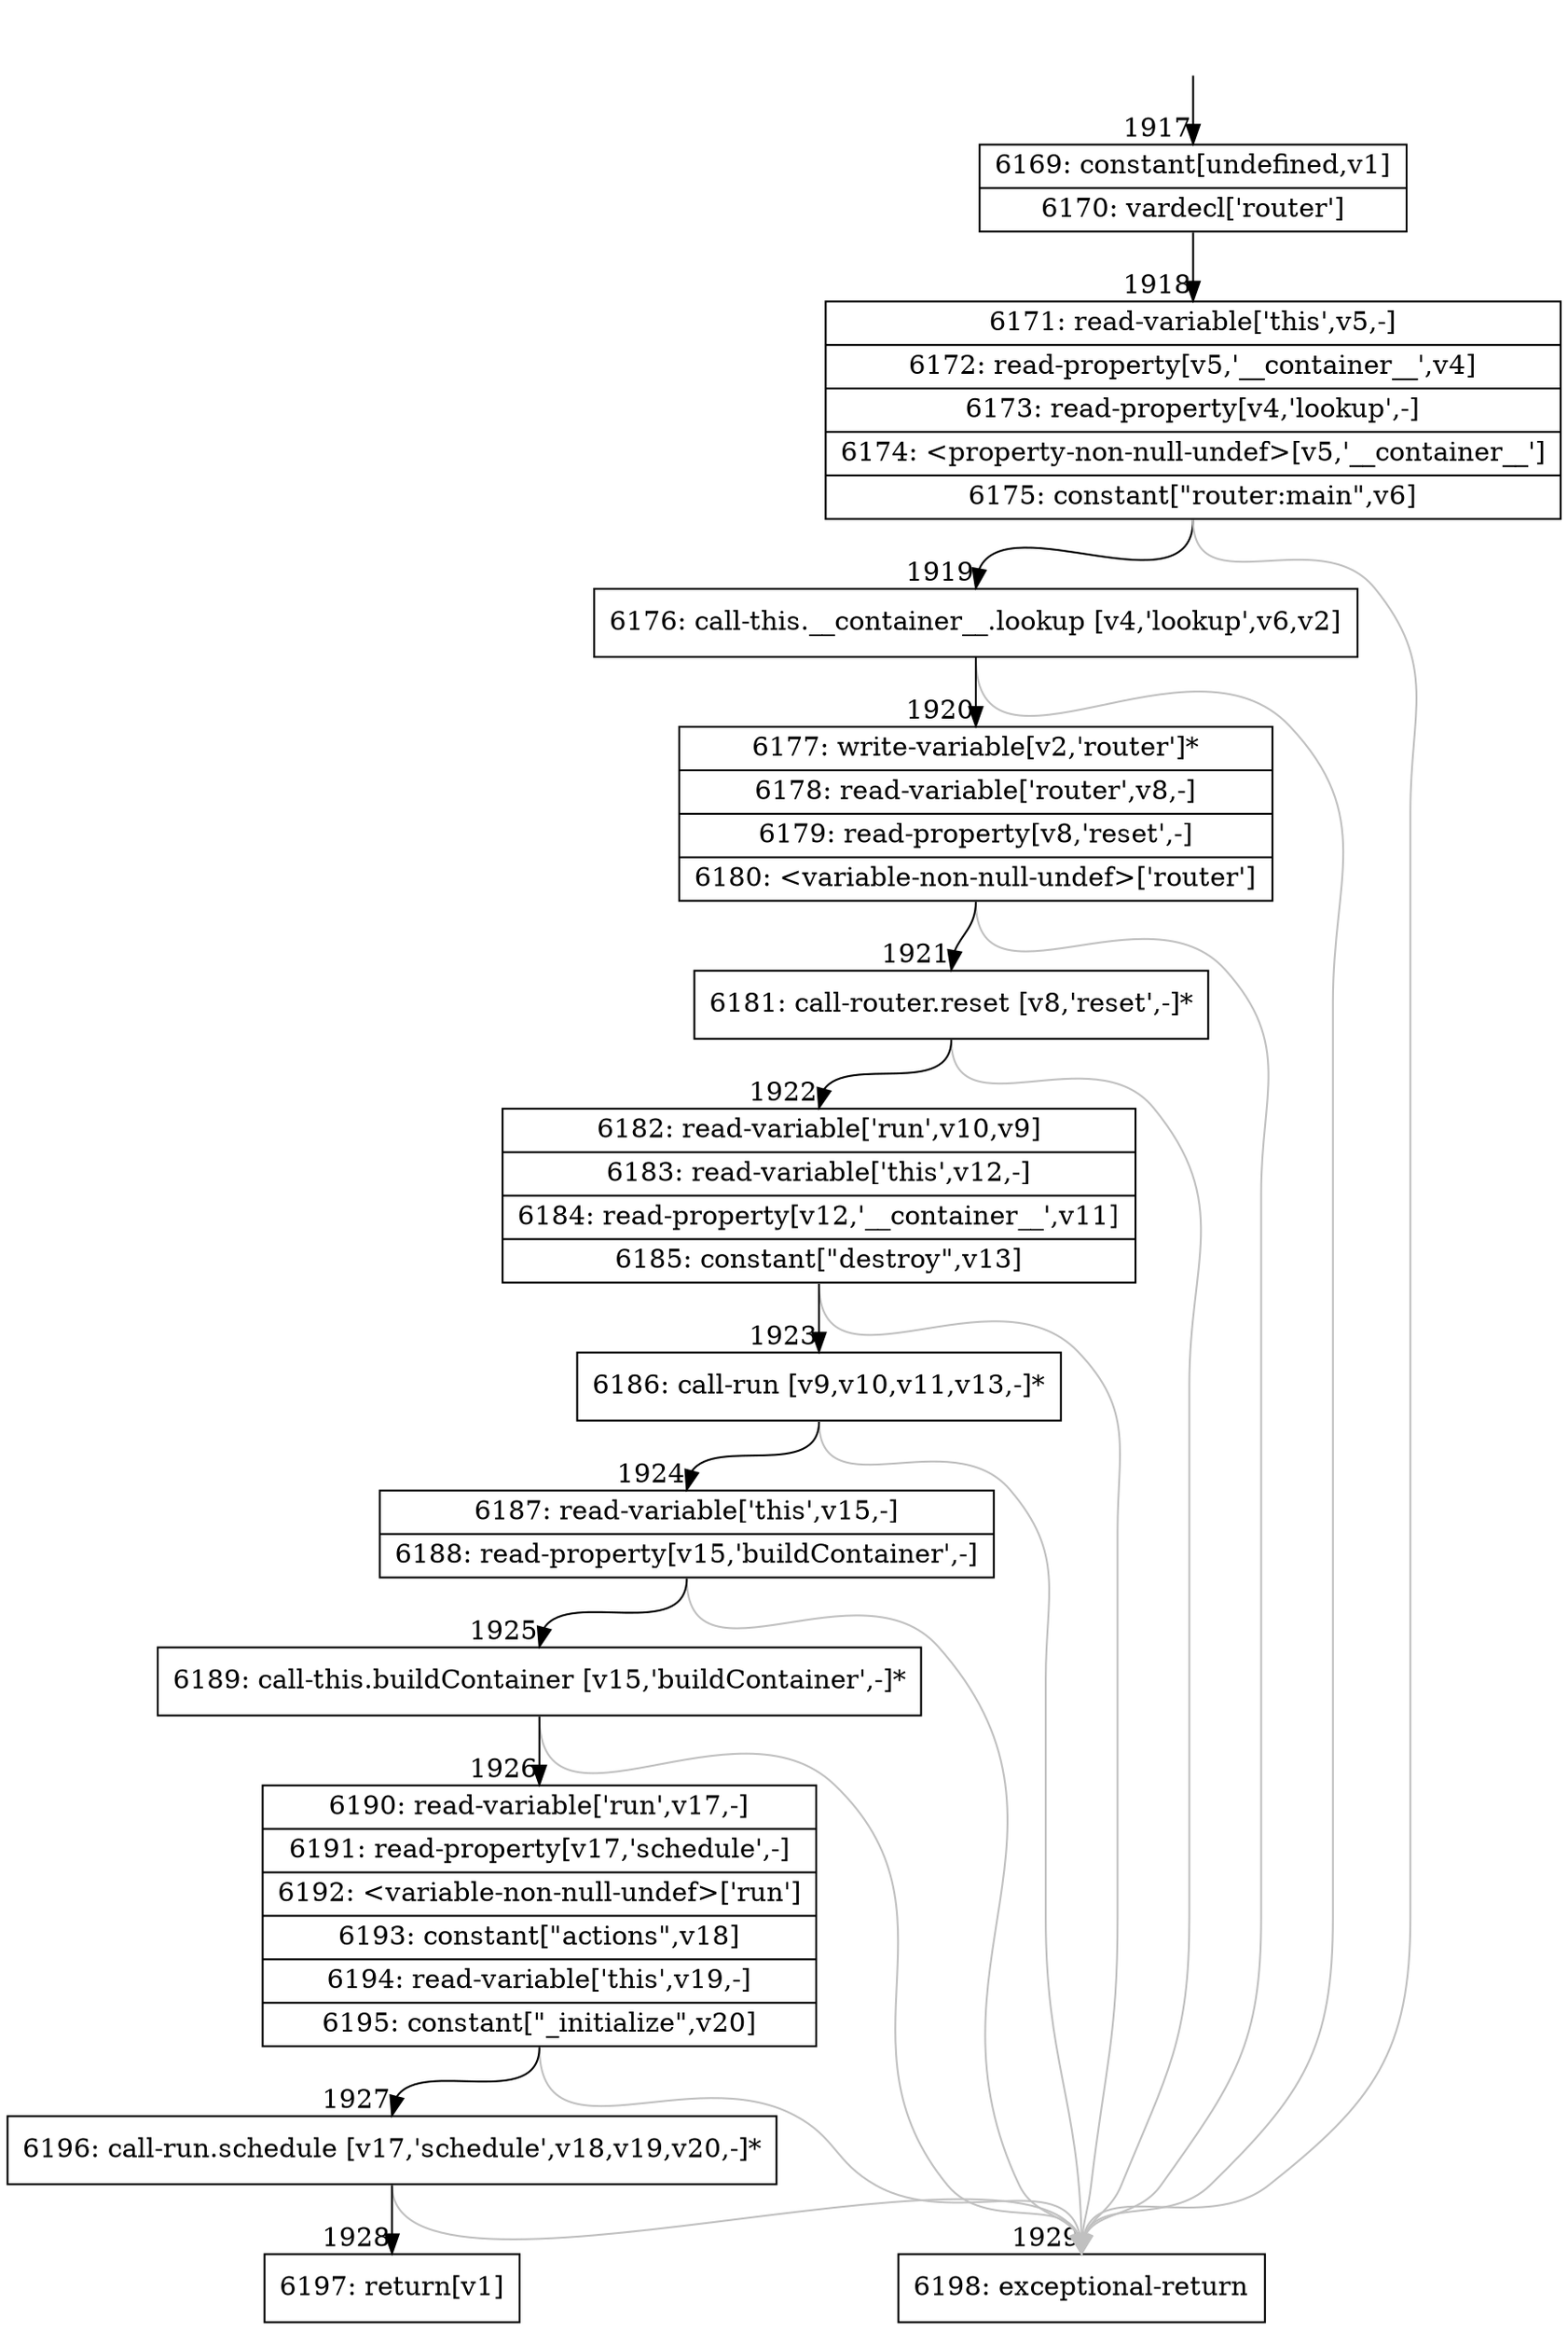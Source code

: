 digraph {
rankdir="TD"
BB_entry148[shape=none,label=""];
BB_entry148 -> BB1917 [tailport=s, headport=n, headlabel="    1917"]
BB1917 [shape=record label="{6169: constant[undefined,v1]|6170: vardecl['router']}" ] 
BB1917 -> BB1918 [tailport=s, headport=n, headlabel="      1918"]
BB1918 [shape=record label="{6171: read-variable['this',v5,-]|6172: read-property[v5,'__container__',v4]|6173: read-property[v4,'lookup',-]|6174: \<property-non-null-undef\>[v5,'__container__']|6175: constant[\"router:main\",v6]}" ] 
BB1918 -> BB1919 [tailport=s, headport=n, headlabel="      1919"]
BB1918 -> BB1929 [tailport=s, headport=n, color=gray, headlabel="      1929"]
BB1919 [shape=record label="{6176: call-this.__container__.lookup [v4,'lookup',v6,v2]}" ] 
BB1919 -> BB1920 [tailport=s, headport=n, headlabel="      1920"]
BB1919 -> BB1929 [tailport=s, headport=n, color=gray]
BB1920 [shape=record label="{6177: write-variable[v2,'router']*|6178: read-variable['router',v8,-]|6179: read-property[v8,'reset',-]|6180: \<variable-non-null-undef\>['router']}" ] 
BB1920 -> BB1921 [tailport=s, headport=n, headlabel="      1921"]
BB1920 -> BB1929 [tailport=s, headport=n, color=gray]
BB1921 [shape=record label="{6181: call-router.reset [v8,'reset',-]*}" ] 
BB1921 -> BB1922 [tailport=s, headport=n, headlabel="      1922"]
BB1921 -> BB1929 [tailport=s, headport=n, color=gray]
BB1922 [shape=record label="{6182: read-variable['run',v10,v9]|6183: read-variable['this',v12,-]|6184: read-property[v12,'__container__',v11]|6185: constant[\"destroy\",v13]}" ] 
BB1922 -> BB1923 [tailport=s, headport=n, headlabel="      1923"]
BB1922 -> BB1929 [tailport=s, headport=n, color=gray]
BB1923 [shape=record label="{6186: call-run [v9,v10,v11,v13,-]*}" ] 
BB1923 -> BB1924 [tailport=s, headport=n, headlabel="      1924"]
BB1923 -> BB1929 [tailport=s, headport=n, color=gray]
BB1924 [shape=record label="{6187: read-variable['this',v15,-]|6188: read-property[v15,'buildContainer',-]}" ] 
BB1924 -> BB1925 [tailport=s, headport=n, headlabel="      1925"]
BB1924 -> BB1929 [tailport=s, headport=n, color=gray]
BB1925 [shape=record label="{6189: call-this.buildContainer [v15,'buildContainer',-]*}" ] 
BB1925 -> BB1926 [tailport=s, headport=n, headlabel="      1926"]
BB1925 -> BB1929 [tailport=s, headport=n, color=gray]
BB1926 [shape=record label="{6190: read-variable['run',v17,-]|6191: read-property[v17,'schedule',-]|6192: \<variable-non-null-undef\>['run']|6193: constant[\"actions\",v18]|6194: read-variable['this',v19,-]|6195: constant[\"_initialize\",v20]}" ] 
BB1926 -> BB1927 [tailport=s, headport=n, headlabel="      1927"]
BB1926 -> BB1929 [tailport=s, headport=n, color=gray]
BB1927 [shape=record label="{6196: call-run.schedule [v17,'schedule',v18,v19,v20,-]*}" ] 
BB1927 -> BB1928 [tailport=s, headport=n, headlabel="      1928"]
BB1927 -> BB1929 [tailport=s, headport=n, color=gray]
BB1928 [shape=record label="{6197: return[v1]}" ] 
BB1929 [shape=record label="{6198: exceptional-return}" ] 
//#$~ 3084
}
